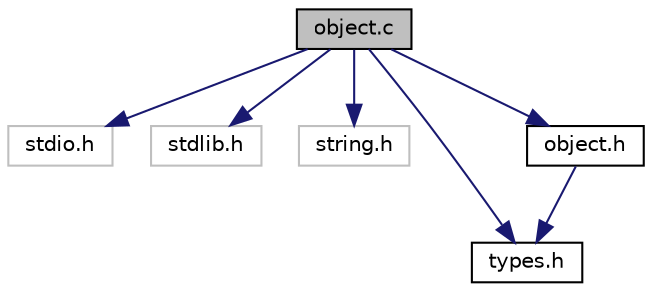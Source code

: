 digraph "object.c"
{
  edge [fontname="Helvetica",fontsize="10",labelfontname="Helvetica",labelfontsize="10"];
  node [fontname="Helvetica",fontsize="10",shape=record];
  Node0 [label="object.c",height=0.2,width=0.4,color="black", fillcolor="grey75", style="filled", fontcolor="black"];
  Node0 -> Node1 [color="midnightblue",fontsize="10",style="solid"];
  Node1 [label="stdio.h",height=0.2,width=0.4,color="grey75", fillcolor="white", style="filled"];
  Node0 -> Node2 [color="midnightblue",fontsize="10",style="solid"];
  Node2 [label="stdlib.h",height=0.2,width=0.4,color="grey75", fillcolor="white", style="filled"];
  Node0 -> Node3 [color="midnightblue",fontsize="10",style="solid"];
  Node3 [label="string.h",height=0.2,width=0.4,color="grey75", fillcolor="white", style="filled"];
  Node0 -> Node4 [color="midnightblue",fontsize="10",style="solid"];
  Node4 [label="types.h",height=0.2,width=0.4,color="black", fillcolor="white", style="filled",URL="$types_8h.html",tooltip="It defines common types. "];
  Node0 -> Node5 [color="midnightblue",fontsize="10",style="solid"];
  Node5 [label="object.h",height=0.2,width=0.4,color="black", fillcolor="white", style="filled",URL="$object_8h_source.html"];
  Node5 -> Node4 [color="midnightblue",fontsize="10",style="solid"];
}
